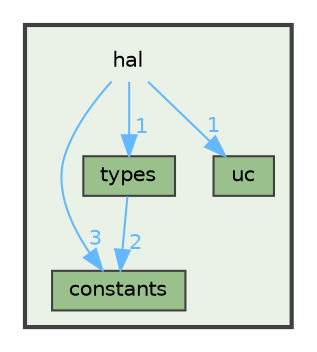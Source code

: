 digraph "hal"
{
 // INTERACTIVE_SVG=YES
 // LATEX_PDF_SIZE
  bgcolor="transparent";
  edge [fontname=Helvetica,fontsize=10,labelfontname=Helvetica,labelfontsize=10];
  node [fontname=Helvetica,fontsize=10,shape=box,height=0.2,width=0.4];
  compound=true
  subgraph clusterdir_52c912f73dac9c4c0e442232e1b2bd80 {
    graph [ bgcolor="#eaf2e7", pencolor="grey25", label="", fontname=Helvetica,fontsize=10 style="filled,bold", URL="dir_52c912f73dac9c4c0e442232e1b2bd80.html",tooltip=""]
    dir_52c912f73dac9c4c0e442232e1b2bd80 [shape=plaintext, label="hal"];
  dir_d2b7a96810b9669f8191cf27d0893188 [label="constants", fillcolor="#9ac18c", color="grey25", style="filled", URL="dir_d2b7a96810b9669f8191cf27d0893188.html",tooltip=""];
  dir_00915aefc8fe3fced465a5d8ad3261ce [label="types", fillcolor="#9ac18c", color="grey25", style="filled", URL="dir_00915aefc8fe3fced465a5d8ad3261ce.html",tooltip=""];
  dir_bd7daeaaa812801dff3000c33ca17751 [label="uc", fillcolor="#9ac18c", color="grey25", style="filled", URL="dir_bd7daeaaa812801dff3000c33ca17751.html",tooltip=""];
  }
  dir_52c912f73dac9c4c0e442232e1b2bd80->dir_00915aefc8fe3fced465a5d8ad3261ce [headlabel="1", labeldistance=1.5 headhref="dir_000001_000002.html" href="dir_000001_000002.html" color="steelblue1" fontcolor="steelblue1"];
  dir_52c912f73dac9c4c0e442232e1b2bd80->dir_bd7daeaaa812801dff3000c33ca17751 [headlabel="1", labeldistance=1.5 headhref="dir_000001_000003.html" href="dir_000001_000003.html" color="steelblue1" fontcolor="steelblue1"];
  dir_52c912f73dac9c4c0e442232e1b2bd80->dir_d2b7a96810b9669f8191cf27d0893188 [headlabel="3", labeldistance=1.5 headhref="dir_000001_000000.html" href="dir_000001_000000.html" color="steelblue1" fontcolor="steelblue1"];
  dir_00915aefc8fe3fced465a5d8ad3261ce->dir_d2b7a96810b9669f8191cf27d0893188 [headlabel="2", labeldistance=1.5 headhref="dir_000002_000000.html" href="dir_000002_000000.html" color="steelblue1" fontcolor="steelblue1"];
}
